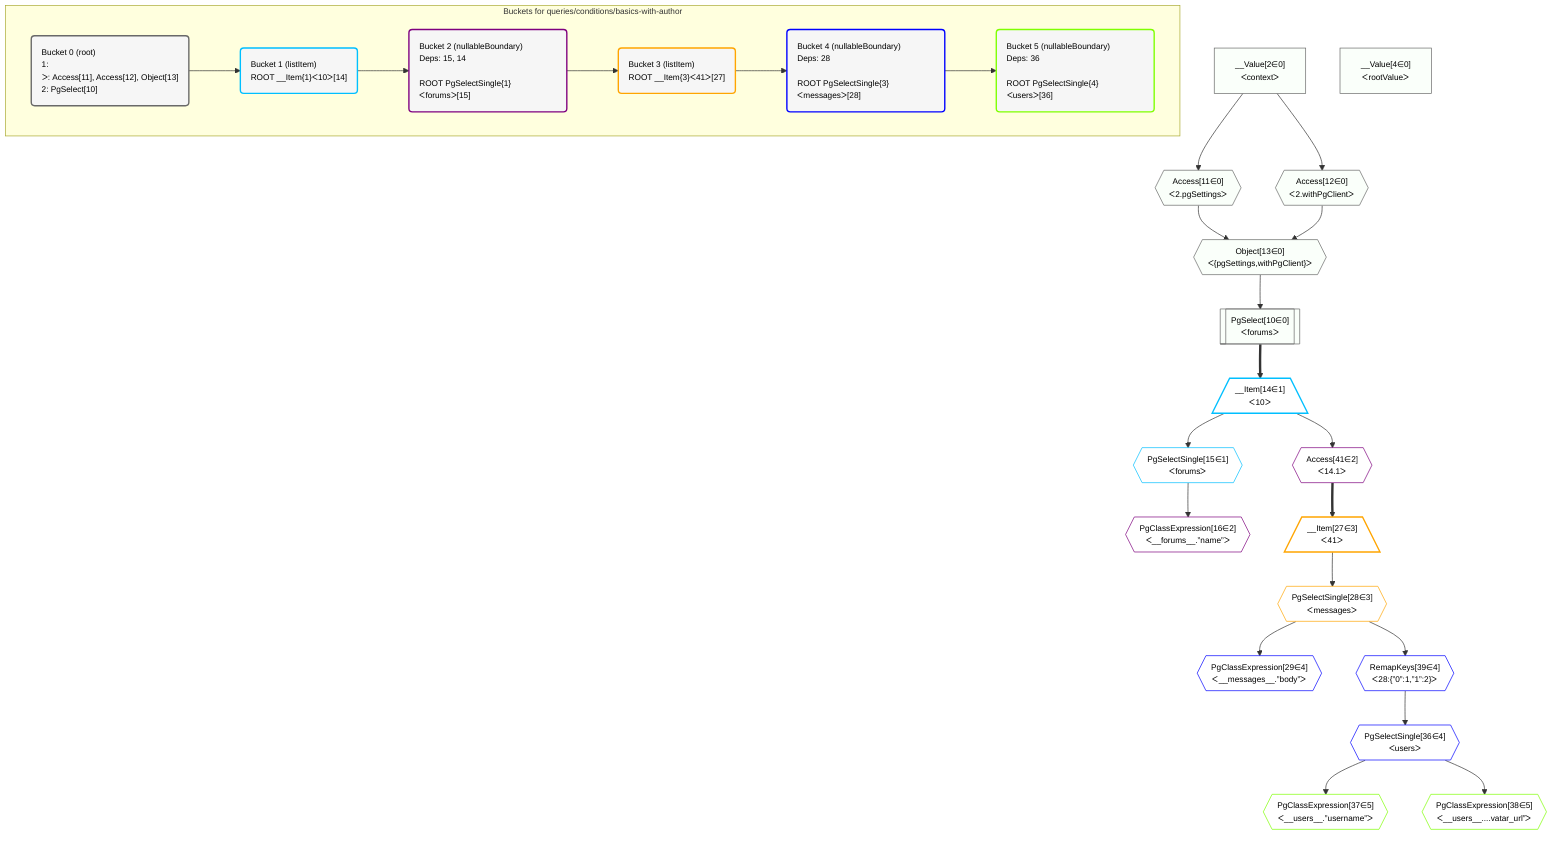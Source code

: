 %%{init: {'themeVariables': { 'fontSize': '12px'}}}%%
graph TD
    classDef path fill:#eee,stroke:#000,color:#000
    classDef plan fill:#fff,stroke-width:1px,color:#000
    classDef itemplan fill:#fff,stroke-width:2px,color:#000
    classDef unbatchedplan fill:#dff,stroke-width:1px,color:#000
    classDef sideeffectplan fill:#fcc,stroke-width:2px,color:#000
    classDef bucket fill:#f6f6f6,color:#000,stroke-width:2px,text-align:left


    %% plan dependencies
    Object13{{"Object[13∈0]<br />ᐸ{pgSettings,withPgClient}ᐳ"}}:::plan
    Access11{{"Access[11∈0]<br />ᐸ2.pgSettingsᐳ"}}:::plan
    Access12{{"Access[12∈0]<br />ᐸ2.withPgClientᐳ"}}:::plan
    Access11 & Access12 --> Object13
    PgSelect10[["PgSelect[10∈0]<br />ᐸforumsᐳ"]]:::plan
    Object13 --> PgSelect10
    __Value2["__Value[2∈0]<br />ᐸcontextᐳ"]:::plan
    __Value2 --> Access11
    __Value2 --> Access12
    __Value4["__Value[4∈0]<br />ᐸrootValueᐳ"]:::plan
    __Item14[/"__Item[14∈1]<br />ᐸ10ᐳ"\]:::itemplan
    PgSelect10 ==> __Item14
    PgSelectSingle15{{"PgSelectSingle[15∈1]<br />ᐸforumsᐳ"}}:::plan
    __Item14 --> PgSelectSingle15
    PgClassExpression16{{"PgClassExpression[16∈2]<br />ᐸ__forums__.”name”ᐳ"}}:::plan
    PgSelectSingle15 --> PgClassExpression16
    Access41{{"Access[41∈2]<br />ᐸ14.1ᐳ"}}:::plan
    __Item14 --> Access41
    __Item27[/"__Item[27∈3]<br />ᐸ41ᐳ"\]:::itemplan
    Access41 ==> __Item27
    PgSelectSingle28{{"PgSelectSingle[28∈3]<br />ᐸmessagesᐳ"}}:::plan
    __Item27 --> PgSelectSingle28
    PgClassExpression29{{"PgClassExpression[29∈4]<br />ᐸ__messages__.”body”ᐳ"}}:::plan
    PgSelectSingle28 --> PgClassExpression29
    PgSelectSingle36{{"PgSelectSingle[36∈4]<br />ᐸusersᐳ"}}:::plan
    RemapKeys39{{"RemapKeys[39∈4]<br />ᐸ28:{”0”:1,”1”:2}ᐳ"}}:::plan
    RemapKeys39 --> PgSelectSingle36
    PgSelectSingle28 --> RemapKeys39
    PgClassExpression37{{"PgClassExpression[37∈5]<br />ᐸ__users__.”username”ᐳ"}}:::plan
    PgSelectSingle36 --> PgClassExpression37
    PgClassExpression38{{"PgClassExpression[38∈5]<br />ᐸ__users__....vatar_url”ᐳ"}}:::plan
    PgSelectSingle36 --> PgClassExpression38

    %% define steps

    subgraph "Buckets for queries/conditions/basics-with-author"
    Bucket0("Bucket 0 (root)<br />1: <br />ᐳ: Access[11], Access[12], Object[13]<br />2: PgSelect[10]"):::bucket
    classDef bucket0 stroke:#696969
    class Bucket0,__Value2,__Value4,PgSelect10,Access11,Access12,Object13 bucket0
    Bucket1("Bucket 1 (listItem)<br />ROOT __Item{1}ᐸ10ᐳ[14]"):::bucket
    classDef bucket1 stroke:#00bfff
    class Bucket1,__Item14,PgSelectSingle15 bucket1
    Bucket2("Bucket 2 (nullableBoundary)<br />Deps: 15, 14<br /><br />ROOT PgSelectSingle{1}ᐸforumsᐳ[15]"):::bucket
    classDef bucket2 stroke:#7f007f
    class Bucket2,PgClassExpression16,Access41 bucket2
    Bucket3("Bucket 3 (listItem)<br />ROOT __Item{3}ᐸ41ᐳ[27]"):::bucket
    classDef bucket3 stroke:#ffa500
    class Bucket3,__Item27,PgSelectSingle28 bucket3
    Bucket4("Bucket 4 (nullableBoundary)<br />Deps: 28<br /><br />ROOT PgSelectSingle{3}ᐸmessagesᐳ[28]"):::bucket
    classDef bucket4 stroke:#0000ff
    class Bucket4,PgClassExpression29,PgSelectSingle36,RemapKeys39 bucket4
    Bucket5("Bucket 5 (nullableBoundary)<br />Deps: 36<br /><br />ROOT PgSelectSingle{4}ᐸusersᐳ[36]"):::bucket
    classDef bucket5 stroke:#7fff00
    class Bucket5,PgClassExpression37,PgClassExpression38 bucket5
    Bucket0 --> Bucket1
    Bucket1 --> Bucket2
    Bucket2 --> Bucket3
    Bucket3 --> Bucket4
    Bucket4 --> Bucket5
    classDef unary fill:#fafffa,borderWidth:8px
    class Object13,PgSelect10,Access11,Access12,__Value2,__Value4 unary
    end